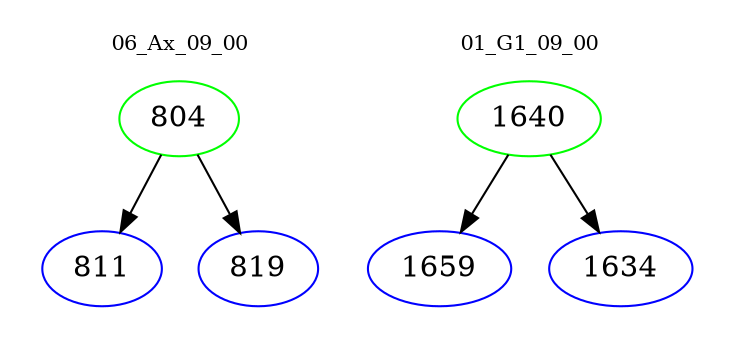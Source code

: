 digraph{
subgraph cluster_0 {
color = white
label = "06_Ax_09_00";
fontsize=10;
T0_804 [label="804", color="green"]
T0_804 -> T0_811 [color="black"]
T0_811 [label="811", color="blue"]
T0_804 -> T0_819 [color="black"]
T0_819 [label="819", color="blue"]
}
subgraph cluster_1 {
color = white
label = "01_G1_09_00";
fontsize=10;
T1_1640 [label="1640", color="green"]
T1_1640 -> T1_1659 [color="black"]
T1_1659 [label="1659", color="blue"]
T1_1640 -> T1_1634 [color="black"]
T1_1634 [label="1634", color="blue"]
}
}
